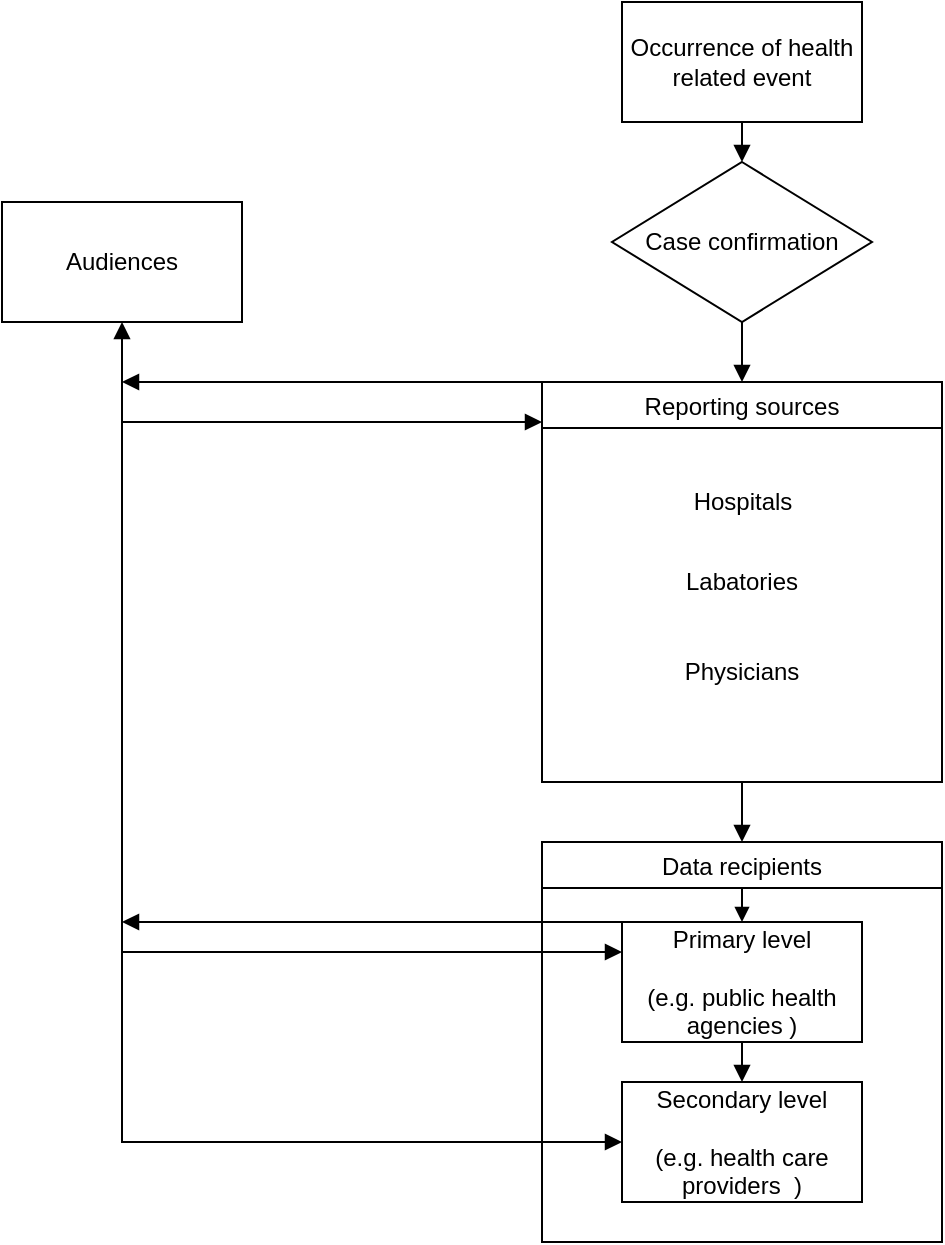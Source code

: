 <mxfile version="17.4.0" type="github">
  <diagram id="2p-WxJr-ZqEVsfU9vPcK" name="Page-1">
    <mxGraphModel dx="925" dy="641" grid="1" gridSize="10" guides="1" tooltips="1" connect="1" arrows="1" fold="1" page="1" pageScale="1" pageWidth="850" pageHeight="1100" math="0" shadow="0">
      <root>
        <mxCell id="0" />
        <mxCell id="1" parent="0" />
        <mxCell id="e2j4X3LjjgGyny6EX9Xo-1" value="Occurrence of health related event" style="rounded=0;whiteSpace=wrap;html=1;" vertex="1" parent="1">
          <mxGeometry x="420" y="100" width="120" height="60" as="geometry" />
        </mxCell>
        <mxCell id="e2j4X3LjjgGyny6EX9Xo-2" value="Data recipients" style="swimlane;fontStyle=0" vertex="1" parent="1">
          <mxGeometry x="380" y="520" width="200" height="200" as="geometry" />
        </mxCell>
        <mxCell id="e2j4X3LjjgGyny6EX9Xo-5" value="Primary level&lt;br&gt;&lt;br&gt;(e.g. public health agencies )" style="rounded=0;whiteSpace=wrap;html=1;" vertex="1" parent="e2j4X3LjjgGyny6EX9Xo-2">
          <mxGeometry x="40" y="40" width="120" height="60" as="geometry" />
        </mxCell>
        <mxCell id="e2j4X3LjjgGyny6EX9Xo-6" value="Secondary level&lt;br&gt;&lt;br&gt;(e.g. health care providers &amp;nbsp;)" style="rounded=0;whiteSpace=wrap;html=1;" vertex="1" parent="e2j4X3LjjgGyny6EX9Xo-2">
          <mxGeometry x="40" y="120" width="120" height="60" as="geometry" />
        </mxCell>
        <mxCell id="e2j4X3LjjgGyny6EX9Xo-22" value="" style="html=1;verticalAlign=bottom;endArrow=block;rounded=0;entryX=0.5;entryY=0;entryDx=0;entryDy=0;spacing=2;endSize=5;startSize=0;targetPerimeterSpacing=0;sourcePerimeterSpacing=0;" edge="1" parent="e2j4X3LjjgGyny6EX9Xo-2" target="e2j4X3LjjgGyny6EX9Xo-5">
          <mxGeometry width="80" relative="1" as="geometry">
            <mxPoint x="100" y="23" as="sourcePoint" />
            <mxPoint x="110" y="10" as="targetPoint" />
            <Array as="points" />
          </mxGeometry>
        </mxCell>
        <mxCell id="e2j4X3LjjgGyny6EX9Xo-23" value="" style="html=1;verticalAlign=bottom;endArrow=block;rounded=0;exitX=0.5;exitY=1;exitDx=0;exitDy=0;entryX=0.5;entryY=0;entryDx=0;entryDy=0;" edge="1" parent="e2j4X3LjjgGyny6EX9Xo-2" source="e2j4X3LjjgGyny6EX9Xo-5" target="e2j4X3LjjgGyny6EX9Xo-6">
          <mxGeometry width="80" relative="1" as="geometry">
            <mxPoint x="120" y="-10" as="sourcePoint" />
            <mxPoint x="120" y="20" as="targetPoint" />
            <Array as="points" />
          </mxGeometry>
        </mxCell>
        <mxCell id="e2j4X3LjjgGyny6EX9Xo-3" value="Audiences" style="rounded=0;whiteSpace=wrap;html=1;" vertex="1" parent="1">
          <mxGeometry x="110" y="200" width="120" height="60" as="geometry" />
        </mxCell>
        <mxCell id="e2j4X3LjjgGyny6EX9Xo-4" value="Case confirmation" style="rhombus;whiteSpace=wrap;html=1;" vertex="1" parent="1">
          <mxGeometry x="415" y="180" width="130" height="80" as="geometry" />
        </mxCell>
        <mxCell id="e2j4X3LjjgGyny6EX9Xo-7" value="Reporting sources" style="swimlane;fontStyle=0" vertex="1" parent="1">
          <mxGeometry x="380" y="290" width="200" height="200" as="geometry" />
        </mxCell>
        <mxCell id="e2j4X3LjjgGyny6EX9Xo-8" value="Hospitals" style="text;html=1;align=center;verticalAlign=middle;resizable=0;points=[];autosize=1;strokeColor=none;fillColor=none;" vertex="1" parent="e2j4X3LjjgGyny6EX9Xo-7">
          <mxGeometry x="70" y="50" width="60" height="20" as="geometry" />
        </mxCell>
        <mxCell id="e2j4X3LjjgGyny6EX9Xo-9" value="Labatories" style="text;html=1;strokeColor=none;fillColor=none;align=center;verticalAlign=middle;whiteSpace=wrap;rounded=0;" vertex="1" parent="e2j4X3LjjgGyny6EX9Xo-7">
          <mxGeometry x="70" y="85" width="60" height="30" as="geometry" />
        </mxCell>
        <mxCell id="e2j4X3LjjgGyny6EX9Xo-10" value="Physicians" style="text;html=1;strokeColor=none;fillColor=none;align=center;verticalAlign=middle;whiteSpace=wrap;rounded=0;" vertex="1" parent="e2j4X3LjjgGyny6EX9Xo-7">
          <mxGeometry x="70" y="130" width="60" height="30" as="geometry" />
        </mxCell>
        <mxCell id="e2j4X3LjjgGyny6EX9Xo-13" value="" style="html=1;verticalAlign=bottom;endArrow=block;rounded=0;exitX=0.5;exitY=1;exitDx=0;exitDy=0;" edge="1" parent="1" source="e2j4X3LjjgGyny6EX9Xo-4">
          <mxGeometry width="80" relative="1" as="geometry">
            <mxPoint x="310" y="390" as="sourcePoint" />
            <mxPoint x="480" y="290" as="targetPoint" />
            <Array as="points" />
          </mxGeometry>
        </mxCell>
        <mxCell id="e2j4X3LjjgGyny6EX9Xo-14" value="" style="html=1;verticalAlign=bottom;endArrow=block;rounded=0;exitX=0.5;exitY=1;exitDx=0;exitDy=0;" edge="1" parent="1" source="e2j4X3LjjgGyny6EX9Xo-1">
          <mxGeometry width="80" relative="1" as="geometry">
            <mxPoint x="490" y="270" as="sourcePoint" />
            <mxPoint x="480" y="180" as="targetPoint" />
            <Array as="points" />
          </mxGeometry>
        </mxCell>
        <mxCell id="e2j4X3LjjgGyny6EX9Xo-15" value="" style="html=1;verticalAlign=bottom;endArrow=block;rounded=0;exitX=0.5;exitY=1;exitDx=0;exitDy=0;entryX=0.5;entryY=0;entryDx=0;entryDy=0;" edge="1" parent="1" source="e2j4X3LjjgGyny6EX9Xo-7" target="e2j4X3LjjgGyny6EX9Xo-2">
          <mxGeometry width="80" relative="1" as="geometry">
            <mxPoint x="720" y="360" as="sourcePoint" />
            <mxPoint x="700" y="500" as="targetPoint" />
            <Array as="points" />
          </mxGeometry>
        </mxCell>
        <mxCell id="e2j4X3LjjgGyny6EX9Xo-16" value="" style="endArrow=block;startArrow=block;endFill=1;startFill=1;html=1;rounded=0;exitX=0.5;exitY=1;exitDx=0;exitDy=0;entryX=0;entryY=0.5;entryDx=0;entryDy=0;" edge="1" parent="1" source="e2j4X3LjjgGyny6EX9Xo-3" target="e2j4X3LjjgGyny6EX9Xo-6">
          <mxGeometry width="160" relative="1" as="geometry">
            <mxPoint x="150" y="320" as="sourcePoint" />
            <mxPoint x="200" y="650" as="targetPoint" />
            <Array as="points">
              <mxPoint x="170" y="670" />
            </Array>
          </mxGeometry>
        </mxCell>
        <mxCell id="e2j4X3LjjgGyny6EX9Xo-17" value="" style="html=1;verticalAlign=bottom;endArrow=block;rounded=0;exitX=0;exitY=0;exitDx=0;exitDy=0;" edge="1" parent="1" source="e2j4X3LjjgGyny6EX9Xo-7">
          <mxGeometry width="80" relative="1" as="geometry">
            <mxPoint x="490" y="270" as="sourcePoint" />
            <mxPoint x="170" y="290" as="targetPoint" />
            <Array as="points" />
          </mxGeometry>
        </mxCell>
        <mxCell id="e2j4X3LjjgGyny6EX9Xo-18" value="" style="html=1;verticalAlign=bottom;endArrow=block;rounded=0;" edge="1" parent="1">
          <mxGeometry width="80" relative="1" as="geometry">
            <mxPoint x="170" y="310" as="sourcePoint" />
            <mxPoint x="380" y="310" as="targetPoint" />
            <Array as="points" />
          </mxGeometry>
        </mxCell>
        <mxCell id="e2j4X3LjjgGyny6EX9Xo-20" value="" style="html=1;verticalAlign=bottom;endArrow=block;rounded=0;exitX=0;exitY=0;exitDx=0;exitDy=0;" edge="1" parent="1" source="e2j4X3LjjgGyny6EX9Xo-5">
          <mxGeometry width="80" relative="1" as="geometry">
            <mxPoint x="390" y="300" as="sourcePoint" />
            <mxPoint x="170" y="560" as="targetPoint" />
            <Array as="points" />
          </mxGeometry>
        </mxCell>
        <mxCell id="e2j4X3LjjgGyny6EX9Xo-21" value="" style="html=1;verticalAlign=bottom;endArrow=block;rounded=0;entryX=0;entryY=0.25;entryDx=0;entryDy=0;" edge="1" parent="1" target="e2j4X3LjjgGyny6EX9Xo-5">
          <mxGeometry width="80" relative="1" as="geometry">
            <mxPoint x="170" y="575" as="sourcePoint" />
            <mxPoint x="390" y="320" as="targetPoint" />
            <Array as="points" />
          </mxGeometry>
        </mxCell>
      </root>
    </mxGraphModel>
  </diagram>
</mxfile>
